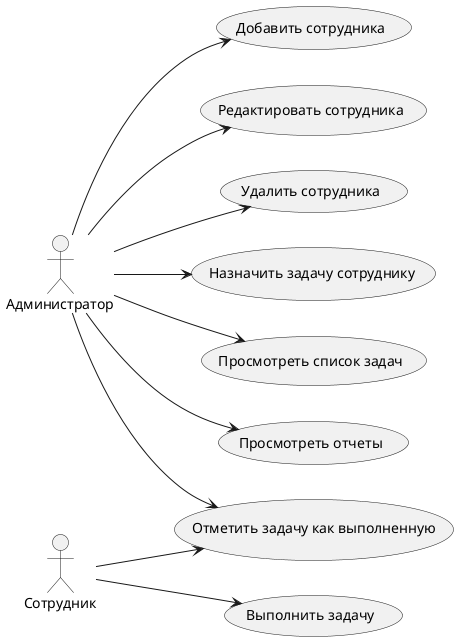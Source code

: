 @startuml
left to right direction

actor Администратор
actor Сотрудник

usecase "Добавить сотрудника" as UC_AddStaff
usecase "Редактировать сотрудника" as UC_EditStaff
usecase "Удалить сотрудника" as UC_DeleteStaff
usecase "Назначить задачу сотруднику" as UC_AssignTask
usecase "Просмотреть список задач" as UC_ViewTasks
usecase "Отметить задачу как выполненную" as UC_CompleteTask
usecase "Просмотреть отчеты" as UC_ViewReports
usecase "Выполнить задачу" as UC_PerformTask

Администратор --> UC_AddStaff
Администратор --> UC_EditStaff
Администратор --> UC_DeleteStaff
Администратор --> UC_AssignTask
Администратор --> UC_ViewTasks
Администратор --> UC_CompleteTask
Администратор --> UC_ViewReports

Сотрудник --> UC_PerformTask
Сотрудник --> UC_CompleteTask

@enduml
